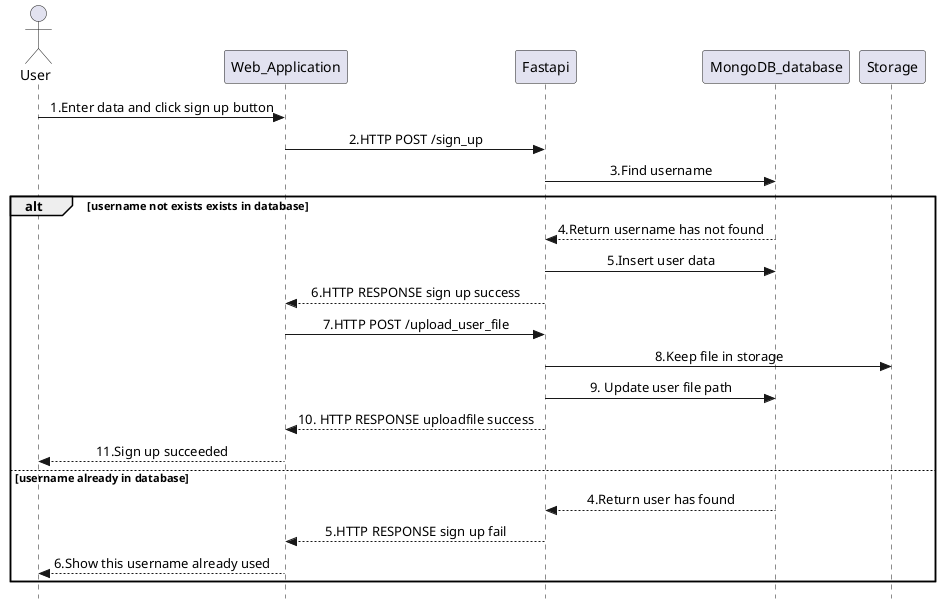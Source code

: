 @startuml Roof_Surface_signup
skinparam Style strictuml
skinparam SequenceMessageAlignment center
actor User as user
participant Web_Application as web_app
participant Fastapi as fastapi
participant MongoDB_database as base
participant Storage as storage
user -> web_app : 1.Enter data and click sign up button
web_app -> fastapi : 2.HTTP POST /sign_up
fastapi -> base : 3.Find username
alt username not exists exists in database 
    base --> fastapi :4.Return username has not found
    fastapi -> base : 5.Insert user data
    fastapi --> web_app : 6.HTTP RESPONSE sign up success
    web_app -> fastapi :7.HTTP POST /upload_user_file
    fastapi -> storage : 8.Keep file in storage
    fastapi -> base : 9. Update user file path
    fastapi --> web_app : 10. HTTP RESPONSE uploadfile success
    web_app --> user : 11.Sign up succeeded
else username already in database
    base --> fastapi : 4.Return user has found
    fastapi --> web_app : 5.HTTP RESPONSE sign up fail
    web_app --> user : 6.Show this username already used
end

@enduml